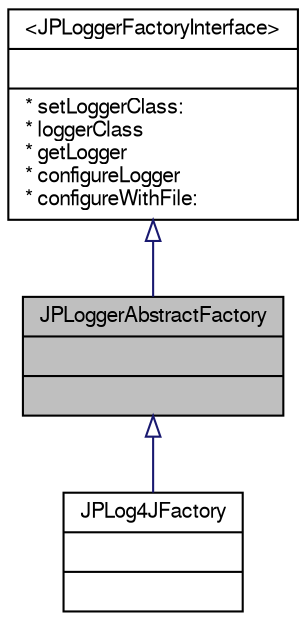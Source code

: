 digraph G
{
  edge [fontname="FreeSans",fontsize="10",labelfontname="FreeSans",labelfontsize="10"];
  node [fontname="FreeSans",fontsize="10",shape=record];
  Node1 [label="{JPLoggerAbstractFactory\n||}",height=0.2,width=0.4,color="black", fillcolor="grey75", style="filled" fontcolor="black"];
  Node2 -> Node1 [dir=back,color="midnightblue",fontsize="10",style="solid",arrowtail="empty",fontname="FreeSans"];
  Node2 [label="{\<JPLoggerFactoryInterface\>\n||* setLoggerClass:\l* loggerClass\l* getLogger\l* configureLogger\l* configureWithFile:\l}",height=0.2,width=0.4,color="black", fillcolor="white", style="filled",URL="$protocol_j_p_logger_factory_interface-p.html",tooltip="Missing Docs."];
  Node1 -> Node3 [dir=back,color="midnightblue",fontsize="10",style="solid",arrowtail="empty",fontname="FreeSans"];
  Node3 [label="{JPLog4JFactory\n||}",height=0.2,width=0.4,color="black", fillcolor="white", style="filled",URL="$interface_j_p_log4_j_factory.html",tooltip="JPLog4JFactory missing documentation."];
}
